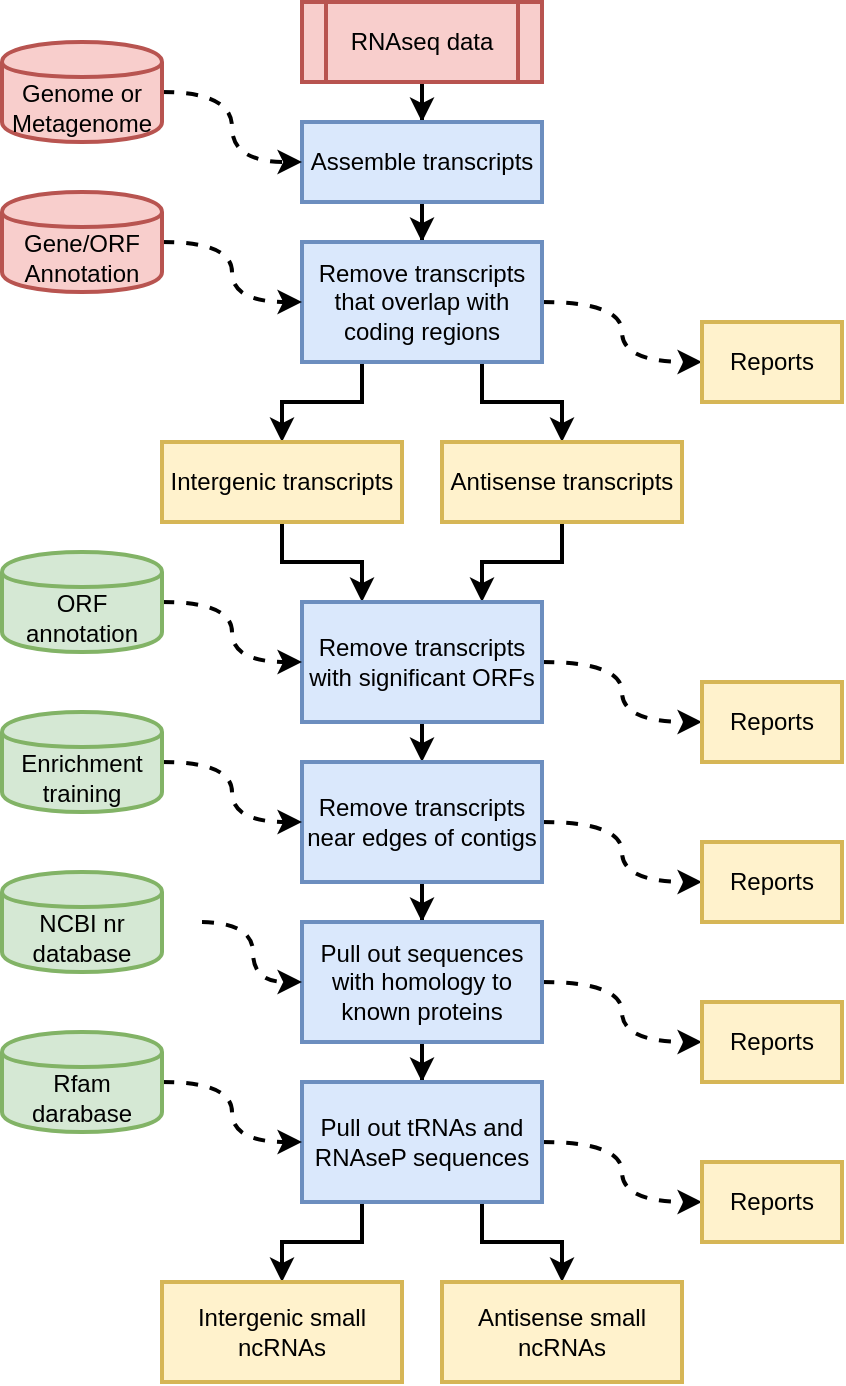 <mxfile version="10.6.1" type="device"><diagram id="0ztdzg9iaCB8Vc6Fj_Kp" name="Page-1"><mxGraphModel dx="935" dy="1068" grid="1" gridSize="10" guides="1" tooltips="1" connect="1" arrows="1" fold="1" page="1" pageScale="1" pageWidth="4000" pageHeight="4000" math="0" shadow="0"><root><mxCell id="0"/><mxCell id="1" parent="0"/><mxCell id="92IPk7FyDkewH6jKAjpF-4" value="" style="edgeStyle=orthogonalEdgeStyle;rounded=0;orthogonalLoop=1;jettySize=auto;html=1;strokeWidth=2;" edge="1" parent="1" source="92IPk7FyDkewH6jKAjpF-1" target="92IPk7FyDkewH6jKAjpF-2"><mxGeometry relative="1" as="geometry"/></mxCell><mxCell id="92IPk7FyDkewH6jKAjpF-1" value="RNAseq data" style="shape=process;whiteSpace=wrap;html=1;backgroundOutline=1;fillColor=#f8cecc;strokeColor=#b85450;strokeWidth=2;" vertex="1" parent="1"><mxGeometry x="470" y="290" width="120" height="40" as="geometry"/></mxCell><mxCell id="92IPk7FyDkewH6jKAjpF-5" value="" style="edgeStyle=orthogonalEdgeStyle;rounded=0;orthogonalLoop=1;jettySize=auto;html=1;strokeWidth=2;" edge="1" parent="1" source="92IPk7FyDkewH6jKAjpF-2" target="92IPk7FyDkewH6jKAjpF-3"><mxGeometry relative="1" as="geometry"/></mxCell><mxCell id="92IPk7FyDkewH6jKAjpF-2" value="Assemble transcripts" style="rounded=0;whiteSpace=wrap;html=1;fillColor=#dae8fc;strokeColor=#6c8ebf;strokeWidth=2;" vertex="1" parent="1"><mxGeometry x="470" y="350" width="120" height="40" as="geometry"/></mxCell><mxCell id="92IPk7FyDkewH6jKAjpF-7" value="" style="edgeStyle=orthogonalEdgeStyle;rounded=0;orthogonalLoop=1;jettySize=auto;html=1;exitX=0.25;exitY=1;exitDx=0;exitDy=0;strokeWidth=2;" edge="1" parent="1" source="92IPk7FyDkewH6jKAjpF-3" target="92IPk7FyDkewH6jKAjpF-6"><mxGeometry relative="1" as="geometry"/></mxCell><mxCell id="92IPk7FyDkewH6jKAjpF-9" value="" style="edgeStyle=orthogonalEdgeStyle;rounded=0;orthogonalLoop=1;jettySize=auto;html=1;exitX=0.75;exitY=1;exitDx=0;exitDy=0;strokeWidth=2;" edge="1" parent="1" source="92IPk7FyDkewH6jKAjpF-3" target="92IPk7FyDkewH6jKAjpF-8"><mxGeometry relative="1" as="geometry"/></mxCell><mxCell id="92IPk7FyDkewH6jKAjpF-29" style="edgeStyle=orthogonalEdgeStyle;rounded=0;orthogonalLoop=1;jettySize=auto;html=1;exitX=1;exitY=0.5;exitDx=0;exitDy=0;strokeWidth=2;curved=1;dashed=1;entryX=0;entryY=0.5;entryDx=0;entryDy=0;" edge="1" parent="1" source="92IPk7FyDkewH6jKAjpF-3" target="92IPk7FyDkewH6jKAjpF-47"><mxGeometry relative="1" as="geometry"><mxPoint x="640" y="470" as="targetPoint"/></mxGeometry></mxCell><mxCell id="92IPk7FyDkewH6jKAjpF-3" value="Remove transcripts that overlap with coding regions" style="rounded=0;whiteSpace=wrap;html=1;fillColor=#dae8fc;strokeColor=#6c8ebf;strokeWidth=2;" vertex="1" parent="1"><mxGeometry x="470" y="410" width="120" height="60" as="geometry"/></mxCell><mxCell id="92IPk7FyDkewH6jKAjpF-12" style="edgeStyle=orthogonalEdgeStyle;rounded=0;orthogonalLoop=1;jettySize=auto;html=1;exitX=0.5;exitY=1;exitDx=0;exitDy=0;entryX=0.75;entryY=0;entryDx=0;entryDy=0;strokeWidth=2;" edge="1" parent="1" source="92IPk7FyDkewH6jKAjpF-8" target="92IPk7FyDkewH6jKAjpF-10"><mxGeometry relative="1" as="geometry"/></mxCell><mxCell id="92IPk7FyDkewH6jKAjpF-8" value="Antisense transcripts" style="rounded=0;whiteSpace=wrap;html=1;fillColor=#fff2cc;strokeColor=#d6b656;strokeWidth=2;" vertex="1" parent="1"><mxGeometry x="540" y="510" width="120" height="40" as="geometry"/></mxCell><mxCell id="92IPk7FyDkewH6jKAjpF-11" value="" style="edgeStyle=orthogonalEdgeStyle;rounded=0;orthogonalLoop=1;jettySize=auto;html=1;entryX=0.25;entryY=0;entryDx=0;entryDy=0;strokeWidth=2;" edge="1" parent="1" source="92IPk7FyDkewH6jKAjpF-6" target="92IPk7FyDkewH6jKAjpF-10"><mxGeometry relative="1" as="geometry"/></mxCell><mxCell id="92IPk7FyDkewH6jKAjpF-6" value="Intergenic transcripts" style="rounded=0;whiteSpace=wrap;html=1;fillColor=#fff2cc;strokeColor=#d6b656;strokeWidth=2;" vertex="1" parent="1"><mxGeometry x="400" y="510" width="120" height="40" as="geometry"/></mxCell><mxCell id="92IPk7FyDkewH6jKAjpF-18" style="edgeStyle=orthogonalEdgeStyle;rounded=0;orthogonalLoop=1;jettySize=auto;html=1;exitX=0.5;exitY=1;exitDx=0;exitDy=0;entryX=0.5;entryY=0;entryDx=0;entryDy=0;strokeWidth=2;" edge="1" parent="1" source="92IPk7FyDkewH6jKAjpF-10" target="92IPk7FyDkewH6jKAjpF-14"><mxGeometry relative="1" as="geometry"/></mxCell><mxCell id="92IPk7FyDkewH6jKAjpF-31" style="edgeStyle=orthogonalEdgeStyle;curved=1;rounded=0;orthogonalLoop=1;jettySize=auto;html=1;exitX=1;exitY=0.5;exitDx=0;exitDy=0;dashed=1;strokeWidth=2;entryX=0;entryY=0.5;entryDx=0;entryDy=0;" edge="1" parent="1" source="92IPk7FyDkewH6jKAjpF-10" target="92IPk7FyDkewH6jKAjpF-49"><mxGeometry relative="1" as="geometry"><mxPoint x="640" y="650" as="targetPoint"/></mxGeometry></mxCell><mxCell id="92IPk7FyDkewH6jKAjpF-10" value="Remove transcripts with significant ORFs " style="rounded=0;whiteSpace=wrap;html=1;fillColor=#dae8fc;strokeColor=#6c8ebf;strokeWidth=2;" vertex="1" parent="1"><mxGeometry x="470" y="590" width="120" height="60" as="geometry"/></mxCell><mxCell id="92IPk7FyDkewH6jKAjpF-19" value="" style="edgeStyle=orthogonalEdgeStyle;rounded=0;orthogonalLoop=1;jettySize=auto;html=1;strokeWidth=2;entryX=0.5;entryY=0;entryDx=0;entryDy=0;" edge="1" parent="1" source="92IPk7FyDkewH6jKAjpF-14" target="92IPk7FyDkewH6jKAjpF-16"><mxGeometry relative="1" as="geometry"><mxPoint x="530" y="750" as="targetPoint"/></mxGeometry></mxCell><mxCell id="92IPk7FyDkewH6jKAjpF-32" style="edgeStyle=orthogonalEdgeStyle;curved=1;rounded=0;orthogonalLoop=1;jettySize=auto;html=1;exitX=1;exitY=0.5;exitDx=0;exitDy=0;dashed=1;strokeWidth=2;entryX=0;entryY=0.5;entryDx=0;entryDy=0;" edge="1" parent="1" source="92IPk7FyDkewH6jKAjpF-14" target="92IPk7FyDkewH6jKAjpF-50"><mxGeometry relative="1" as="geometry"><mxPoint x="640" y="730" as="targetPoint"/></mxGeometry></mxCell><mxCell id="92IPk7FyDkewH6jKAjpF-14" value="Remove transcripts near edges of contigs" style="rounded=0;whiteSpace=wrap;html=1;fillColor=#dae8fc;strokeColor=#6c8ebf;strokeWidth=2;" vertex="1" parent="1"><mxGeometry x="470" y="670" width="120" height="60" as="geometry"/></mxCell><mxCell id="92IPk7FyDkewH6jKAjpF-21" value="" style="edgeStyle=orthogonalEdgeStyle;rounded=0;orthogonalLoop=1;jettySize=auto;html=1;strokeWidth=2;" edge="1" parent="1" source="92IPk7FyDkewH6jKAjpF-16" target="92IPk7FyDkewH6jKAjpF-17"><mxGeometry relative="1" as="geometry"/></mxCell><mxCell id="92IPk7FyDkewH6jKAjpF-34" style="edgeStyle=orthogonalEdgeStyle;curved=1;rounded=0;orthogonalLoop=1;jettySize=auto;html=1;exitX=1;exitY=0.5;exitDx=0;exitDy=0;dashed=1;strokeWidth=2;entryX=0;entryY=0.5;entryDx=0;entryDy=0;" edge="1" parent="1" source="92IPk7FyDkewH6jKAjpF-16" target="92IPk7FyDkewH6jKAjpF-51"><mxGeometry relative="1" as="geometry"><mxPoint x="640" y="810" as="targetPoint"/></mxGeometry></mxCell><mxCell id="92IPk7FyDkewH6jKAjpF-16" value="Pull out sequences with homology to known proteins" style="rounded=0;whiteSpace=wrap;html=1;fillColor=#dae8fc;strokeColor=#6c8ebf;strokeWidth=2;" vertex="1" parent="1"><mxGeometry x="470" y="750" width="120" height="60" as="geometry"/></mxCell><mxCell id="92IPk7FyDkewH6jKAjpF-24" style="edgeStyle=orthogonalEdgeStyle;rounded=0;orthogonalLoop=1;jettySize=auto;html=1;exitX=0.25;exitY=1;exitDx=0;exitDy=0;entryX=0.5;entryY=0;entryDx=0;entryDy=0;strokeWidth=2;" edge="1" parent="1" source="92IPk7FyDkewH6jKAjpF-17" target="92IPk7FyDkewH6jKAjpF-23"><mxGeometry relative="1" as="geometry"/></mxCell><mxCell id="92IPk7FyDkewH6jKAjpF-25" style="edgeStyle=orthogonalEdgeStyle;rounded=0;orthogonalLoop=1;jettySize=auto;html=1;exitX=0.75;exitY=1;exitDx=0;exitDy=0;entryX=0.5;entryY=0;entryDx=0;entryDy=0;strokeWidth=2;" edge="1" parent="1" source="92IPk7FyDkewH6jKAjpF-17" target="92IPk7FyDkewH6jKAjpF-22"><mxGeometry relative="1" as="geometry"/></mxCell><mxCell id="92IPk7FyDkewH6jKAjpF-35" style="edgeStyle=orthogonalEdgeStyle;curved=1;rounded=0;orthogonalLoop=1;jettySize=auto;html=1;exitX=1;exitY=0.5;exitDx=0;exitDy=0;dashed=1;strokeWidth=2;entryX=0;entryY=0.5;entryDx=0;entryDy=0;" edge="1" parent="1" source="92IPk7FyDkewH6jKAjpF-17" target="92IPk7FyDkewH6jKAjpF-52"><mxGeometry relative="1" as="geometry"><mxPoint x="640" y="890" as="targetPoint"/></mxGeometry></mxCell><mxCell id="92IPk7FyDkewH6jKAjpF-17" value="Pull out tRNAs and RNAseP sequences" style="rounded=0;whiteSpace=wrap;html=1;fillColor=#dae8fc;strokeColor=#6c8ebf;strokeWidth=2;" vertex="1" parent="1"><mxGeometry x="470" y="830" width="120" height="60" as="geometry"/></mxCell><mxCell id="92IPk7FyDkewH6jKAjpF-22" value="Antisense small ncRNAs" style="rounded=0;whiteSpace=wrap;html=1;fillColor=#fff2cc;strokeColor=#d6b656;strokeWidth=2;" vertex="1" parent="1"><mxGeometry x="540" y="930" width="120" height="50" as="geometry"/></mxCell><mxCell id="92IPk7FyDkewH6jKAjpF-23" value="Intergenic small ncRNAs" style="rounded=0;whiteSpace=wrap;html=1;fillColor=#fff2cc;strokeColor=#d6b656;strokeWidth=2;" vertex="1" parent="1"><mxGeometry x="400" y="930" width="120" height="50" as="geometry"/></mxCell><mxCell id="92IPk7FyDkewH6jKAjpF-42" style="edgeStyle=orthogonalEdgeStyle;curved=1;rounded=0;orthogonalLoop=1;jettySize=auto;html=1;exitX=1;exitY=0.5;exitDx=0;exitDy=0;entryX=0;entryY=0.5;entryDx=0;entryDy=0;dashed=1;strokeWidth=2;" edge="1" parent="1" source="92IPk7FyDkewH6jKAjpF-36" target="92IPk7FyDkewH6jKAjpF-3"><mxGeometry relative="1" as="geometry"/></mxCell><mxCell id="92IPk7FyDkewH6jKAjpF-36" value="Gene/ORF Annotation" style="shape=cylinder;whiteSpace=wrap;html=1;boundedLbl=1;backgroundOutline=1;strokeWidth=2;fillColor=#f8cecc;strokeColor=#b85450;" vertex="1" parent="1"><mxGeometry x="320" y="385" width="80" height="50" as="geometry"/></mxCell><mxCell id="92IPk7FyDkewH6jKAjpF-43" style="edgeStyle=orthogonalEdgeStyle;curved=1;rounded=0;orthogonalLoop=1;jettySize=auto;html=1;exitX=1;exitY=0.5;exitDx=0;exitDy=0;entryX=0;entryY=0.5;entryDx=0;entryDy=0;dashed=1;strokeWidth=2;" edge="1" parent="1" source="92IPk7FyDkewH6jKAjpF-37" target="92IPk7FyDkewH6jKAjpF-10"><mxGeometry relative="1" as="geometry"/></mxCell><mxCell id="92IPk7FyDkewH6jKAjpF-37" value="ORF annotation" style="shape=cylinder;whiteSpace=wrap;html=1;boundedLbl=1;backgroundOutline=1;strokeWidth=2;fillColor=#d5e8d4;strokeColor=#82b366;" vertex="1" parent="1"><mxGeometry x="320" y="565" width="80" height="50" as="geometry"/></mxCell><mxCell id="92IPk7FyDkewH6jKAjpF-44" style="edgeStyle=orthogonalEdgeStyle;curved=1;rounded=0;orthogonalLoop=1;jettySize=auto;html=1;exitX=1;exitY=0.5;exitDx=0;exitDy=0;entryX=0;entryY=0.5;entryDx=0;entryDy=0;dashed=1;strokeWidth=2;" edge="1" parent="1" source="92IPk7FyDkewH6jKAjpF-38" target="92IPk7FyDkewH6jKAjpF-14"><mxGeometry relative="1" as="geometry"/></mxCell><mxCell id="92IPk7FyDkewH6jKAjpF-38" value="Enrichment training" style="shape=cylinder;whiteSpace=wrap;html=1;boundedLbl=1;backgroundOutline=1;strokeWidth=2;fillColor=#d5e8d4;strokeColor=#82b366;" vertex="1" parent="1"><mxGeometry x="320" y="645" width="80" height="50" as="geometry"/></mxCell><mxCell id="92IPk7FyDkewH6jKAjpF-45" style="edgeStyle=orthogonalEdgeStyle;curved=1;rounded=0;orthogonalLoop=1;jettySize=auto;html=1;exitX=1;exitY=0.5;exitDx=0;exitDy=0;entryX=0;entryY=0.5;entryDx=0;entryDy=0;dashed=1;strokeWidth=2;" edge="1" parent="1" target="92IPk7FyDkewH6jKAjpF-16"><mxGeometry relative="1" as="geometry"><mxPoint x="420" y="750" as="sourcePoint"/></mxGeometry></mxCell><mxCell id="92IPk7FyDkewH6jKAjpF-40" value="NCBI nr database" style="shape=cylinder;whiteSpace=wrap;html=1;boundedLbl=1;backgroundOutline=1;strokeWidth=2;fillColor=#d5e8d4;strokeColor=#82b366;" vertex="1" parent="1"><mxGeometry x="320" y="725" width="80" height="50" as="geometry"/></mxCell><mxCell id="92IPk7FyDkewH6jKAjpF-46" style="edgeStyle=orthogonalEdgeStyle;curved=1;rounded=0;orthogonalLoop=1;jettySize=auto;html=1;exitX=1;exitY=0.5;exitDx=0;exitDy=0;entryX=0;entryY=0.5;entryDx=0;entryDy=0;dashed=1;strokeWidth=2;" edge="1" parent="1" source="92IPk7FyDkewH6jKAjpF-41" target="92IPk7FyDkewH6jKAjpF-17"><mxGeometry relative="1" as="geometry"/></mxCell><mxCell id="92IPk7FyDkewH6jKAjpF-41" value="Rfam darabase" style="shape=cylinder;whiteSpace=wrap;html=1;boundedLbl=1;backgroundOutline=1;strokeWidth=2;fillColor=#d5e8d4;strokeColor=#82b366;" vertex="1" parent="1"><mxGeometry x="320" y="805" width="80" height="50" as="geometry"/></mxCell><mxCell id="92IPk7FyDkewH6jKAjpF-47" value="Reports" style="rounded=0;whiteSpace=wrap;html=1;fillColor=#fff2cc;strokeColor=#d6b656;strokeWidth=2;" vertex="1" parent="1"><mxGeometry x="670" y="450" width="70" height="40" as="geometry"/></mxCell><mxCell id="92IPk7FyDkewH6jKAjpF-49" value="Reports" style="rounded=0;whiteSpace=wrap;html=1;fillColor=#fff2cc;strokeColor=#d6b656;strokeWidth=2;" vertex="1" parent="1"><mxGeometry x="670" y="630" width="70" height="40" as="geometry"/></mxCell><mxCell id="92IPk7FyDkewH6jKAjpF-50" value="Reports" style="rounded=0;whiteSpace=wrap;html=1;fillColor=#fff2cc;strokeColor=#d6b656;strokeWidth=2;" vertex="1" parent="1"><mxGeometry x="670" y="710" width="70" height="40" as="geometry"/></mxCell><mxCell id="92IPk7FyDkewH6jKAjpF-51" value="Reports" style="rounded=0;whiteSpace=wrap;html=1;fillColor=#fff2cc;strokeColor=#d6b656;strokeWidth=2;" vertex="1" parent="1"><mxGeometry x="670" y="790" width="70" height="40" as="geometry"/></mxCell><mxCell id="92IPk7FyDkewH6jKAjpF-52" value="Reports" style="rounded=0;whiteSpace=wrap;html=1;fillColor=#fff2cc;strokeColor=#d6b656;strokeWidth=2;" vertex="1" parent="1"><mxGeometry x="670" y="870" width="70" height="40" as="geometry"/></mxCell><mxCell id="92IPk7FyDkewH6jKAjpF-54" style="edgeStyle=orthogonalEdgeStyle;curved=1;rounded=0;orthogonalLoop=1;jettySize=auto;html=1;exitX=1;exitY=0.5;exitDx=0;exitDy=0;entryX=0;entryY=0.5;entryDx=0;entryDy=0;dashed=1;strokeWidth=2;" edge="1" parent="1" source="92IPk7FyDkewH6jKAjpF-53" target="92IPk7FyDkewH6jKAjpF-2"><mxGeometry relative="1" as="geometry"/></mxCell><mxCell id="92IPk7FyDkewH6jKAjpF-53" value="Genome or Metagenome" style="shape=cylinder;whiteSpace=wrap;html=1;boundedLbl=1;backgroundOutline=1;strokeWidth=2;fillColor=#f8cecc;strokeColor=#b85450;" vertex="1" parent="1"><mxGeometry x="320" y="310" width="80" height="50" as="geometry"/></mxCell></root></mxGraphModel></diagram></mxfile>